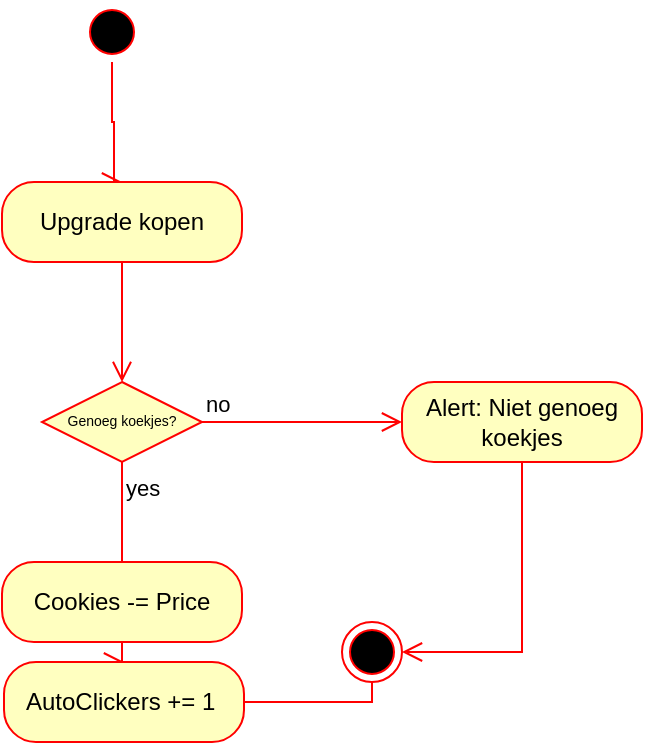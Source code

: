 <mxfile version="26.1.0">
  <diagram name="Pagina-1" id="srYH7TQU2fdPxsNu1GvC">
    <mxGraphModel dx="1008" dy="587" grid="1" gridSize="10" guides="1" tooltips="1" connect="1" arrows="1" fold="1" page="1" pageScale="1" pageWidth="827" pageHeight="1169" math="0" shadow="0">
      <root>
        <mxCell id="0" />
        <mxCell id="1" parent="0" />
        <mxCell id="y47XHty81okqig3s6LL2-1" value="" style="ellipse;html=1;shape=startState;fillColor=#000000;strokeColor=#ff0000;" parent="1" vertex="1">
          <mxGeometry x="390" y="100" width="30" height="30" as="geometry" />
        </mxCell>
        <mxCell id="y47XHty81okqig3s6LL2-2" value="" style="edgeStyle=orthogonalEdgeStyle;html=1;verticalAlign=bottom;endArrow=open;endSize=8;strokeColor=#ff0000;rounded=0;entryX=0.5;entryY=0;entryDx=0;entryDy=0;" parent="1" source="y47XHty81okqig3s6LL2-1" target="y47XHty81okqig3s6LL2-3" edge="1">
          <mxGeometry relative="1" as="geometry">
            <mxPoint x="405" y="190" as="targetPoint" />
            <Array as="points">
              <mxPoint x="405" y="160" />
              <mxPoint x="406" y="160" />
              <mxPoint x="406" y="190" />
            </Array>
          </mxGeometry>
        </mxCell>
        <mxCell id="y47XHty81okqig3s6LL2-3" value="Upgrade kopen" style="rounded=1;whiteSpace=wrap;html=1;arcSize=40;fontColor=#000000;fillColor=#ffffc0;strokeColor=#ff0000;" parent="1" vertex="1">
          <mxGeometry x="350" y="190" width="120" height="40" as="geometry" />
        </mxCell>
        <mxCell id="y47XHty81okqig3s6LL2-4" value="" style="edgeStyle=orthogonalEdgeStyle;html=1;verticalAlign=bottom;endArrow=open;endSize=8;strokeColor=#ff0000;rounded=0;entryX=0.5;entryY=0;entryDx=0;entryDy=0;" parent="1" source="y47XHty81okqig3s6LL2-3" target="y47XHty81okqig3s6LL2-5" edge="1">
          <mxGeometry relative="1" as="geometry">
            <mxPoint x="405" y="290" as="targetPoint" />
          </mxGeometry>
        </mxCell>
        <mxCell id="y47XHty81okqig3s6LL2-5" value="Genoeg koekjes?" style="rhombus;whiteSpace=wrap;html=1;fontColor=#000000;fillColor=#ffffc0;strokeColor=#ff0000;fontSize=7;" parent="1" vertex="1">
          <mxGeometry x="370" y="290" width="80" height="40" as="geometry" />
        </mxCell>
        <mxCell id="y47XHty81okqig3s6LL2-6" value="no" style="edgeStyle=orthogonalEdgeStyle;html=1;align=left;verticalAlign=bottom;endArrow=open;endSize=8;strokeColor=#ff0000;rounded=0;" parent="1" source="y47XHty81okqig3s6LL2-5" edge="1">
          <mxGeometry x="-1" relative="1" as="geometry">
            <mxPoint x="550" y="310" as="targetPoint" />
          </mxGeometry>
        </mxCell>
        <mxCell id="y47XHty81okqig3s6LL2-7" value="yes" style="edgeStyle=orthogonalEdgeStyle;html=1;align=left;verticalAlign=top;endArrow=open;endSize=8;strokeColor=#ff0000;rounded=0;" parent="1" source="y47XHty81okqig3s6LL2-5" edge="1">
          <mxGeometry x="-1" relative="1" as="geometry">
            <mxPoint x="410" y="390" as="targetPoint" />
          </mxGeometry>
        </mxCell>
        <mxCell id="y47XHty81okqig3s6LL2-9" value="Alert: Niet genoeg koekjes" style="rounded=1;whiteSpace=wrap;html=1;arcSize=40;fontColor=#000000;fillColor=#ffffc0;strokeColor=#ff0000;" parent="1" vertex="1">
          <mxGeometry x="550" y="290" width="120" height="40" as="geometry" />
        </mxCell>
        <mxCell id="y47XHty81okqig3s6LL2-10" value="" style="edgeStyle=orthogonalEdgeStyle;html=1;verticalAlign=bottom;endArrow=open;endSize=8;strokeColor=#ff0000;rounded=0;entryX=1;entryY=0.5;entryDx=0;entryDy=0;" parent="1" source="y47XHty81okqig3s6LL2-9" target="y47XHty81okqig3s6LL2-11" edge="1">
          <mxGeometry relative="1" as="geometry">
            <mxPoint x="610" y="390" as="targetPoint" />
          </mxGeometry>
        </mxCell>
        <mxCell id="y47XHty81okqig3s6LL2-11" value="" style="ellipse;html=1;shape=endState;fillColor=#000000;strokeColor=#ff0000;" parent="1" vertex="1">
          <mxGeometry x="520" y="410" width="30" height="30" as="geometry" />
        </mxCell>
        <mxCell id="y47XHty81okqig3s6LL2-15" value="Cookies -= Price" style="rounded=1;whiteSpace=wrap;html=1;arcSize=40;fontColor=#000000;fillColor=#ffffc0;strokeColor=#ff0000;" parent="1" vertex="1">
          <mxGeometry x="350" y="380" width="120" height="40" as="geometry" />
        </mxCell>
        <mxCell id="y47XHty81okqig3s6LL2-16" value="" style="edgeStyle=orthogonalEdgeStyle;html=1;verticalAlign=bottom;endArrow=open;endSize=8;strokeColor=#ff0000;rounded=0;entryX=0.5;entryY=0;entryDx=0;entryDy=0;" parent="1" source="y47XHty81okqig3s6LL2-15" target="y47XHty81okqig3s6LL2-17" edge="1">
          <mxGeometry relative="1" as="geometry">
            <mxPoint x="410" y="480" as="targetPoint" />
          </mxGeometry>
        </mxCell>
        <mxCell id="y47XHty81okqig3s6LL2-17" value="AutoClickers += 1&amp;nbsp;" style="rounded=1;whiteSpace=wrap;html=1;arcSize=40;fontColor=#000000;fillColor=#ffffc0;strokeColor=#ff0000;" parent="1" vertex="1">
          <mxGeometry x="351" y="430" width="120" height="40" as="geometry" />
        </mxCell>
        <mxCell id="y47XHty81okqig3s6LL2-18" value="" style="edgeStyle=orthogonalEdgeStyle;html=1;verticalAlign=bottom;endArrow=none;endSize=8;strokeColor=#ff0000;rounded=0;entryX=0.5;entryY=1;entryDx=0;entryDy=0;startFill=0;" parent="1" source="y47XHty81okqig3s6LL2-17" target="y47XHty81okqig3s6LL2-11" edge="1">
          <mxGeometry relative="1" as="geometry">
            <mxPoint x="410" y="530" as="targetPoint" />
          </mxGeometry>
        </mxCell>
      </root>
    </mxGraphModel>
  </diagram>
</mxfile>
